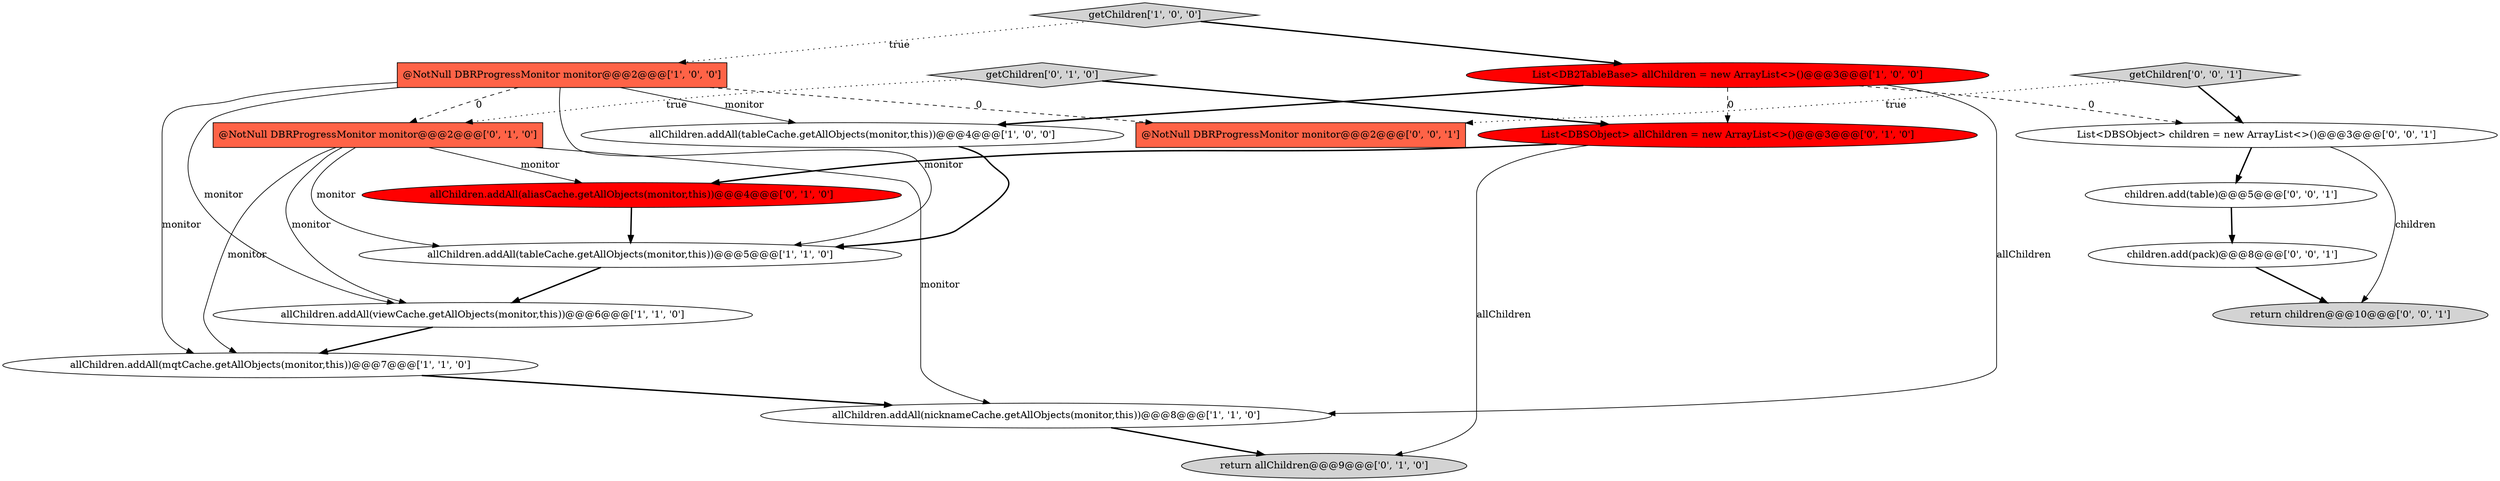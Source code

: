 digraph {
5 [style = filled, label = "getChildren['1', '0', '0']", fillcolor = lightgray, shape = diamond image = "AAA0AAABBB1BBB"];
8 [style = filled, label = "@NotNull DBRProgressMonitor monitor@@@2@@@['0', '1', '0']", fillcolor = tomato, shape = box image = "AAA1AAABBB2BBB"];
17 [style = filled, label = "getChildren['0', '0', '1']", fillcolor = lightgray, shape = diamond image = "AAA0AAABBB3BBB"];
7 [style = filled, label = "allChildren.addAll(mqtCache.getAllObjects(monitor,this))@@@7@@@['1', '1', '0']", fillcolor = white, shape = ellipse image = "AAA0AAABBB1BBB"];
11 [style = filled, label = "getChildren['0', '1', '0']", fillcolor = lightgray, shape = diamond image = "AAA0AAABBB2BBB"];
10 [style = filled, label = "List<DBSObject> allChildren = new ArrayList<>()@@@3@@@['0', '1', '0']", fillcolor = red, shape = ellipse image = "AAA1AAABBB2BBB"];
15 [style = filled, label = "List<DBSObject> children = new ArrayList<>()@@@3@@@['0', '0', '1']", fillcolor = white, shape = ellipse image = "AAA0AAABBB3BBB"];
2 [style = filled, label = "allChildren.addAll(tableCache.getAllObjects(monitor,this))@@@4@@@['1', '0', '0']", fillcolor = white, shape = ellipse image = "AAA0AAABBB1BBB"];
18 [style = filled, label = "children.add(pack)@@@8@@@['0', '0', '1']", fillcolor = white, shape = ellipse image = "AAA0AAABBB3BBB"];
14 [style = filled, label = "return children@@@10@@@['0', '0', '1']", fillcolor = lightgray, shape = ellipse image = "AAA0AAABBB3BBB"];
13 [style = filled, label = "@NotNull DBRProgressMonitor monitor@@@2@@@['0', '0', '1']", fillcolor = tomato, shape = box image = "AAA0AAABBB3BBB"];
16 [style = filled, label = "children.add(table)@@@5@@@['0', '0', '1']", fillcolor = white, shape = ellipse image = "AAA0AAABBB3BBB"];
0 [style = filled, label = "allChildren.addAll(tableCache.getAllObjects(monitor,this))@@@5@@@['1', '1', '0']", fillcolor = white, shape = ellipse image = "AAA0AAABBB1BBB"];
3 [style = filled, label = "allChildren.addAll(viewCache.getAllObjects(monitor,this))@@@6@@@['1', '1', '0']", fillcolor = white, shape = ellipse image = "AAA0AAABBB1BBB"];
12 [style = filled, label = "allChildren.addAll(aliasCache.getAllObjects(monitor,this))@@@4@@@['0', '1', '0']", fillcolor = red, shape = ellipse image = "AAA1AAABBB2BBB"];
1 [style = filled, label = "List<DB2TableBase> allChildren = new ArrayList<>()@@@3@@@['1', '0', '0']", fillcolor = red, shape = ellipse image = "AAA1AAABBB1BBB"];
4 [style = filled, label = "allChildren.addAll(nicknameCache.getAllObjects(monitor,this))@@@8@@@['1', '1', '0']", fillcolor = white, shape = ellipse image = "AAA0AAABBB1BBB"];
9 [style = filled, label = "return allChildren@@@9@@@['0', '1', '0']", fillcolor = lightgray, shape = ellipse image = "AAA0AAABBB2BBB"];
6 [style = filled, label = "@NotNull DBRProgressMonitor monitor@@@2@@@['1', '0', '0']", fillcolor = tomato, shape = box image = "AAA1AAABBB1BBB"];
0->3 [style = bold, label=""];
6->2 [style = solid, label="monitor"];
4->9 [style = bold, label=""];
6->0 [style = solid, label="monitor"];
8->4 [style = solid, label="monitor"];
6->8 [style = dashed, label="0"];
16->18 [style = bold, label=""];
1->15 [style = dashed, label="0"];
5->6 [style = dotted, label="true"];
8->0 [style = solid, label="monitor"];
15->14 [style = solid, label="children"];
1->10 [style = dashed, label="0"];
7->4 [style = bold, label=""];
8->3 [style = solid, label="monitor"];
10->9 [style = solid, label="allChildren"];
12->0 [style = bold, label=""];
15->16 [style = bold, label=""];
8->12 [style = solid, label="monitor"];
5->1 [style = bold, label=""];
2->0 [style = bold, label=""];
6->7 [style = solid, label="monitor"];
6->13 [style = dashed, label="0"];
3->7 [style = bold, label=""];
10->12 [style = bold, label=""];
11->10 [style = bold, label=""];
17->15 [style = bold, label=""];
11->8 [style = dotted, label="true"];
1->2 [style = bold, label=""];
8->7 [style = solid, label="monitor"];
17->13 [style = dotted, label="true"];
1->4 [style = solid, label="allChildren"];
18->14 [style = bold, label=""];
6->3 [style = solid, label="monitor"];
}
